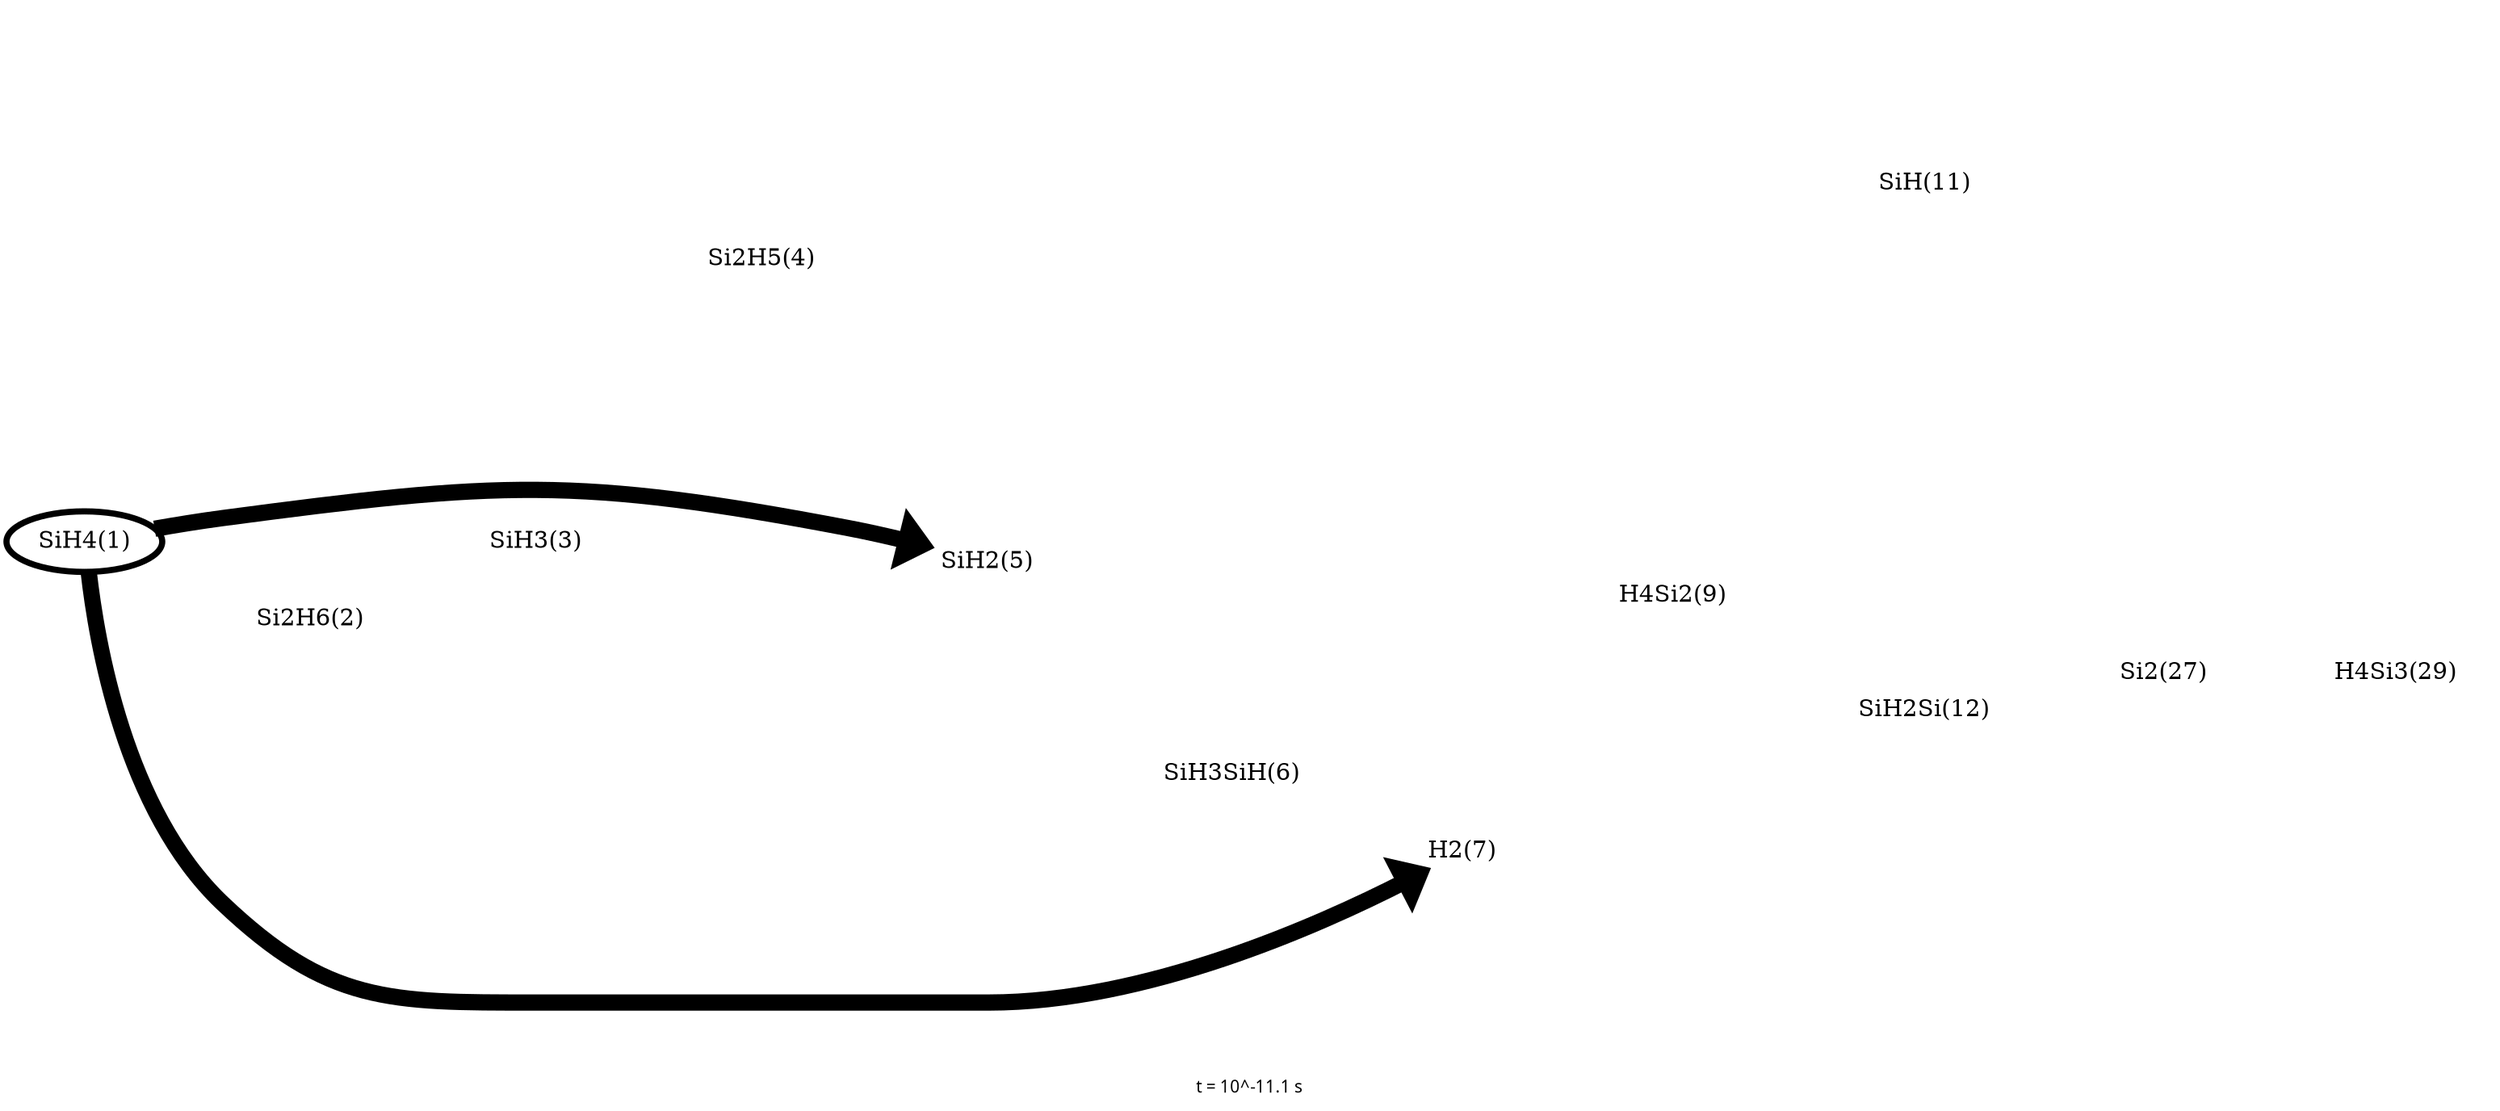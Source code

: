 digraph flux_diagram {
	graph [bb="0,0,1286.5,649.41",
		fontname=sans,
		fontsize=10,
		label="t = 10^-11.1 s",
		lheight=0.14,
		lp="643.24,9",
		lwidth=0.83,
		overlap=false,
		rankdir=LR
	];
	node [label="\N"];
	"SiH4(1)"	 [height=0.5,
		penwidth=3.674,
		pos="38.602,331.41",
		width=1.0723];
	"H2(7)"	 [height=0.5,
		penwidth=0.0,
		pos="755.93,147.41",
		width=0.86741];
	"SiH4(1)" -> "H2(7)"	 [dir=forward,
		penwidth=9.674,
		pos="e,734.27,134.13 40.47,313.35 43.427,272.01 56.411,169.64 113.2,112.41 166.07,59.146 197.81,57.413 272.85,57.413 272.85,57.413 272.85,\
57.413 510.1,57.413 592.3,57.413 681.01,102.65 725.68,128.98"];
	"SiH2(5)"	 [height=0.5,
		penwidth=0.0,
		pos="509.1,321.41",
		width=1.0723];
	"SiH4(1)" -> "SiH2(5)"	 [dir=forward,
		penwidth=9.674,
		pos="e,475.67,330.58 74.322,338.62 86.572,341.01 100.47,343.53 113.2,345.41 254.48,366.34 294.52,368.72 434.5,340.41 444.69,338.35 455.57,\
335.76 465.76,333.16"];
	"Si2H6(2)"	 [height=0.5,
		penwidth=0.0,
		pos="156.23,285.41",
		width=1.1951];
	"SiH4(1)" -> "Si2H6(2)"	 [dir=none,
		penwidth=0.0,
		pos="68.481,319.92 85.471,313.16 106.95,304.62 124.29,297.72"];
	"SiH3SiH(6)"	 [height=0.5,
		penwidth=0.0,
		pos="636.21,193.41",
		width=1.4583];
	"SiH4(1)" -> "SiH3SiH(6)"	 [dir=none,
		penwidth=0.0,
		pos="46.748,313.67 70.158,258.79 150.15,95.413 272.85,95.413 272.85,95.413 272.85,95.413 392.48,95.413 478.82,95.413 570.71,149.4 612.34,\
177.23"];
	"H4Si2(9)"	 [height=0.5,
		penwidth=0.0,
		pos="866.18,299.41",
		width=1.1951];
	"SiH4(1)" -> "H4Si2(9)"	 [dir=none,
		penwidth=0.0,
		pos="44.765,349.35 63.759,411.15 135.88,611.41 272.85,611.41 272.85,611.41 272.85,611.41 392.48,611.41 608.32,611.41 801.55,382.04 852.26,\
316.63"];
	"SiH3(3)"	 [height=0.5,
		penwidth=0.0,
		pos="273.85,331.41",
		width=1.0723];
	"SiH4(1)" -> "SiH3(3)"	 [dir=none,
		penwidth=0.0,
		pos="77.337,331.41 120.79,331.41 191.74,331.41 235.17,331.41"];
	"SiH(11)"	 [height=0.5,
		penwidth=0.0,
		pos="995.71,535.41",
		width=1.0694];
	"SiH4(1)" -> "SiH(11)"	 [dir=none,
		penwidth=0.0,
		pos="41.011,349.5 45.106,391.03 60.318,494.66 113.2,559.41 164.73,622.5 191.4,649.41 272.85,649.41 272.85,649.41 272.85,649.41 756.93,\
649.41 846.66,649.41 938.37,582.59 976.43,551.26"];
	"Si2H5(4)"	 [height=0.5,
		penwidth=0.0,
		pos="391.48,499.41",
		width=1.1951];
	"SiH4(1)" -> "Si2H5(4)"	 [dir=none,
		penwidth=0.0,
		pos="48.13,349.21 59.717,371.44 82.554,409.03 113.2,429.41 186.37,478.08 290.91,492.91 348.46,497.43"];
	"H4Si3(29)"	 [height=0.5,
		penwidth=0.0,
		pos="1239,253.41",
		width=1.3194];
	"SiH4(1)" -> "H4Si3(29)"	 [dir=none,
		penwidth=0.0,
		pos="42.078,313.21 49.931,258.13 75.976,94.767 113.2,58.413 165.46,7.3818 199.81,19.413 272.85,19.413 272.85,19.413 272.85,19.413 996.71,\
19.413 1120.7,19.413 1205.1,180.65 1230.2,235.44"];
	"H2(7)" -> "H4Si2(9)"	 [dir=none,
		penwidth=0.0,
		pos="768.72,163.97 789.33,192.9 831.69,252.38 852.74,281.94"];
	"SiH2Si(12)"	 [height=0.5,
		penwidth=0.0,
		pos="995.71,231.41",
		width=1.4028];
	"H2(7)" -> "SiH2Si(12)"	 [dir=none,
		penwidth=0.0,
		pos="786.7,150.64 818.04,154.72 868.39,163.26 909.21,179.41 932.31,188.55 956.28,203.71 972.94,215.31"];
	"SiH2(5)" -> "H2(7)"	 [dir=none,
		penwidth=0.0,
		pos="527.54,305.38 541.85,292.8 563.05,275.46 583.71,263.41 627.27,238.01 647.41,249.36 688.71,220.41 710.99,204.8 731.14,180.42 743.21,\
164.19"];
	"SiH2(5)" -> "SiH3SiH(6)"	 [dir=none,
		penwidth=0.0,
		pos="520.72,303.95 533.76,283.45 557.41,249.25 583.71,225.41 590.65,219.12 598.99,213.34 606.91,208.47"];
	"SiH2(5)" -> "H4Si2(9)"	 [dir=none,
		penwidth=0.0,
		pos="547.43,319.1 614.2,314.96 753.62,306.33 823.45,302"];
	"SiH2(5)" -> "SiH(11)"	 [dir=none,
		penwidth=0.0,
		pos="531.44,336.1 545.83,345.67 565.47,358.07 583.71,367.41 721.1,437.78 895.03,500.86 964.27,524.99"];
	"SiH2(5)" -> "H4Si3(29)"	 [dir=none,
		penwidth=0.0,
		pos="546.85,325.54 611.25,332.4 748.72,345.41 865.18,345.41 865.18,345.41 865.18,345.41 996.71,345.41 1081.4,345.41 1172.6,295.27 1214.5,\
269.02"];
	"SiH2(5)" -> "SiH2Si(12)"	 [dir=none,
		penwidth=0.0,
		pos="544.52,314.25 556.87,311.72 570.9,308.89 583.71,306.41 716.7,280.73 874.38,252.61 949.95,239.27"];
	"Si2H6(2)" -> "H2(7)"	 [dir=none,
		penwidth=0.0,
		pos="185.88,272.33 253.4,242.36 428.5,169.5 583.71,146.41 632.81,139.11 690.72,141.76 725.04,144.49"];
	"Si2H6(2)" -> "SiH2(5)"	 [dir=none,
		penwidth=0.0,
		pos="198.16,289.61 267.04,296.68 405.04,310.84 471.14,317.62"];
	"Si2H6(2)" -> "SiH3SiH(6)"	 [dir=none,
		penwidth=0.0,
		pos="195.8,277.82 254.9,266.21 371.46,243.38 470.5,224.41 510.8,216.7 556.67,208.08 589.75,201.89"];
	"Si2H6(2)" -> "SiH3(3)"	 [dir=none,
		penwidth=0.0,
		pos="187.91,297.62 205.3,304.54 226.94,313.15 244.02,319.94"];
	"Si2H6(2)" -> "Si2H5(4)"	 [dir=none,
		penwidth=0.0,
		pos="173.54,302.12 205.86,334.96 280.78,409.74 348.46,467.41 355.02,473 362.42,478.8 369.17,483.9"];
	"SiH3SiH(6)" -> "H2(7)"	 [dir=none,
		penwidth=0.0,
		pos="671.57,179.98 690.17,172.72 712.74,163.9 729.7,157.27"];
	"SiH3SiH(6)" -> "H4Si2(9)"	 [dir=none,
		penwidth=0.0,
		pos="668.43,207.93 712.94,228.63 793.98,266.31 836.85,286.24"];
	"SiH3SiH(6)" -> "SiH(11)"	 [dir=none,
		penwidth=0.0,
		pos="654.93,210.37 716.08,268.87 917.7,461.74 977.71,519.15"];
	"SiH3SiH(6)" -> "SiH2Si(12)"	 [dir=none,
		penwidth=0.0,
		pos="687.96,196.76 742.68,200.63 832.3,207.74 909.21,217.41 922.49,219.08 936.87,221.29 949.98,223.45"];
	"H4Si2(9)" -> "SiH(11)"	 [dir=none,
		penwidth=0.0,
		pos="878.04,316.78 886.72,330.83 899.07,351.21 909.21,369.41 938.86,422.66 971.07,487.22 986.09,517.77"];
	"H4Si2(9)" -> "H4Si3(29)"	 [dir=none,
		penwidth=0.0,
		pos="909.62,299.92 966.22,299.84 1069.3,297.08 1155.5,280.41 1172.2,277.18 1190.2,271.54 1205.2,266.25"];
	"H4Si2(9)" -> "SiH2Si(12)"	 [dir=none,
		penwidth=0.0,
		pos="893.61,285.32 914.91,273.96 944.8,258.03 966.55,246.43"];
	"SiH3(3)" -> "H2(7)"	 [dir=none,
		penwidth=0.0,
		pos="290.63,315.08 304.8,301.1 326.66,281.1 348.46,267.41 444.82,206.91 473.69,195.45 583.71,166.41 631.86,153.71 689.8,149.49 724.44,\
148.1"];
	"SiH3(3)" -> "SiH2(5)"	 [dir=none,
		penwidth=0.0,
		pos="312.33,329.81 355.73,327.95 426.81,324.9 470.33,323.03"];
	"SiH3(3)" -> "SiH3SiH(6)"	 [dir=none,
		penwidth=0.0,
		pos="304.34,320.12 370.4,294.82 529.99,233.71 600.6,206.67"];
	"SiH3(3)" -> "H4Si2(9)"	 [dir=none,
		penwidth=0.0,
		pos="311.12,336.26 323,337.74 336.28,339.27 348.46,340.41 542.78,358.65 595.48,357.21 787.16,320.41 801.62,317.64 817.35,313.6 830.87,\
309.81"];
	"SiH3(3)" -> "SiH(11)"	 [dir=none,
		penwidth=0.0,
		pos="275.49,349.52 277.98,389.26 290.05,483.98 348.46,526.41 542.95,667.72 864.54,578.81 964.27,546.05"];
	"SiH3(3)" -> "Si2H5(4)"	 [dir=none,
		penwidth=0.0,
		pos="296.29,346.29 302.16,351.2 308.1,357.04 312.46,363.41 340.05,403.8 319.77,427.79 348.46,467.41 353.19,473.95 359.63,479.77 366.05,\
484.6"];
	"Si2H5(4)" -> "SiH2(5)"	 [dir=none,
		penwidth=0.0,
		pos="403.78,482.02 425.94,447.9 474.87,372.58 496.93,338.61"];
	"Si2H5(4)" -> "SiH(11)"	 [dir=none,
		penwidth=0.0,
		pos="431.67,506.28 444.05,508.22 457.82,510.15 470.5,511.41 652.27,529.5 870.87,533.98 957.11,535.07"];
	"Si2H5(4)" -> "SiH2Si(12)"	 [dir=none,
		penwidth=0.0,
		pos="432.1,493.27 522.9,477.76 750.4,430.58 909.21,326.41 940.93,305.6 968.42,270.21 983.18,249"];
	"SiH2Si(12)" -> "H4Si3(29)"	 [dir=none,
		penwidth=0.0,
		pos="1043.5,225.32 1075.3,222.31 1118.2,220.46 1155.5,226.41 1172.6,229.14 1191,234.87 1206,240.35"];
	"Si2(27)"	 [height=0.5,
		penwidth=0.0,
		pos="1118.8,253.41",
		width=1.0177];
	"SiH2Si(12)" -> "Si2(27)"	 [dir=none,
		penwidth=0.0,
		pos="1041.1,239.48 1055.3,242.06 1070.8,244.86 1084.1,247.28"];
	"Si2(27)" -> "H4Si3(29)"	 [dir=none,
		penwidth=0.0,
		pos="1155.6,253.41 1166.9,253.41 1179.5,253.41 1191.4,253.41"];
}
